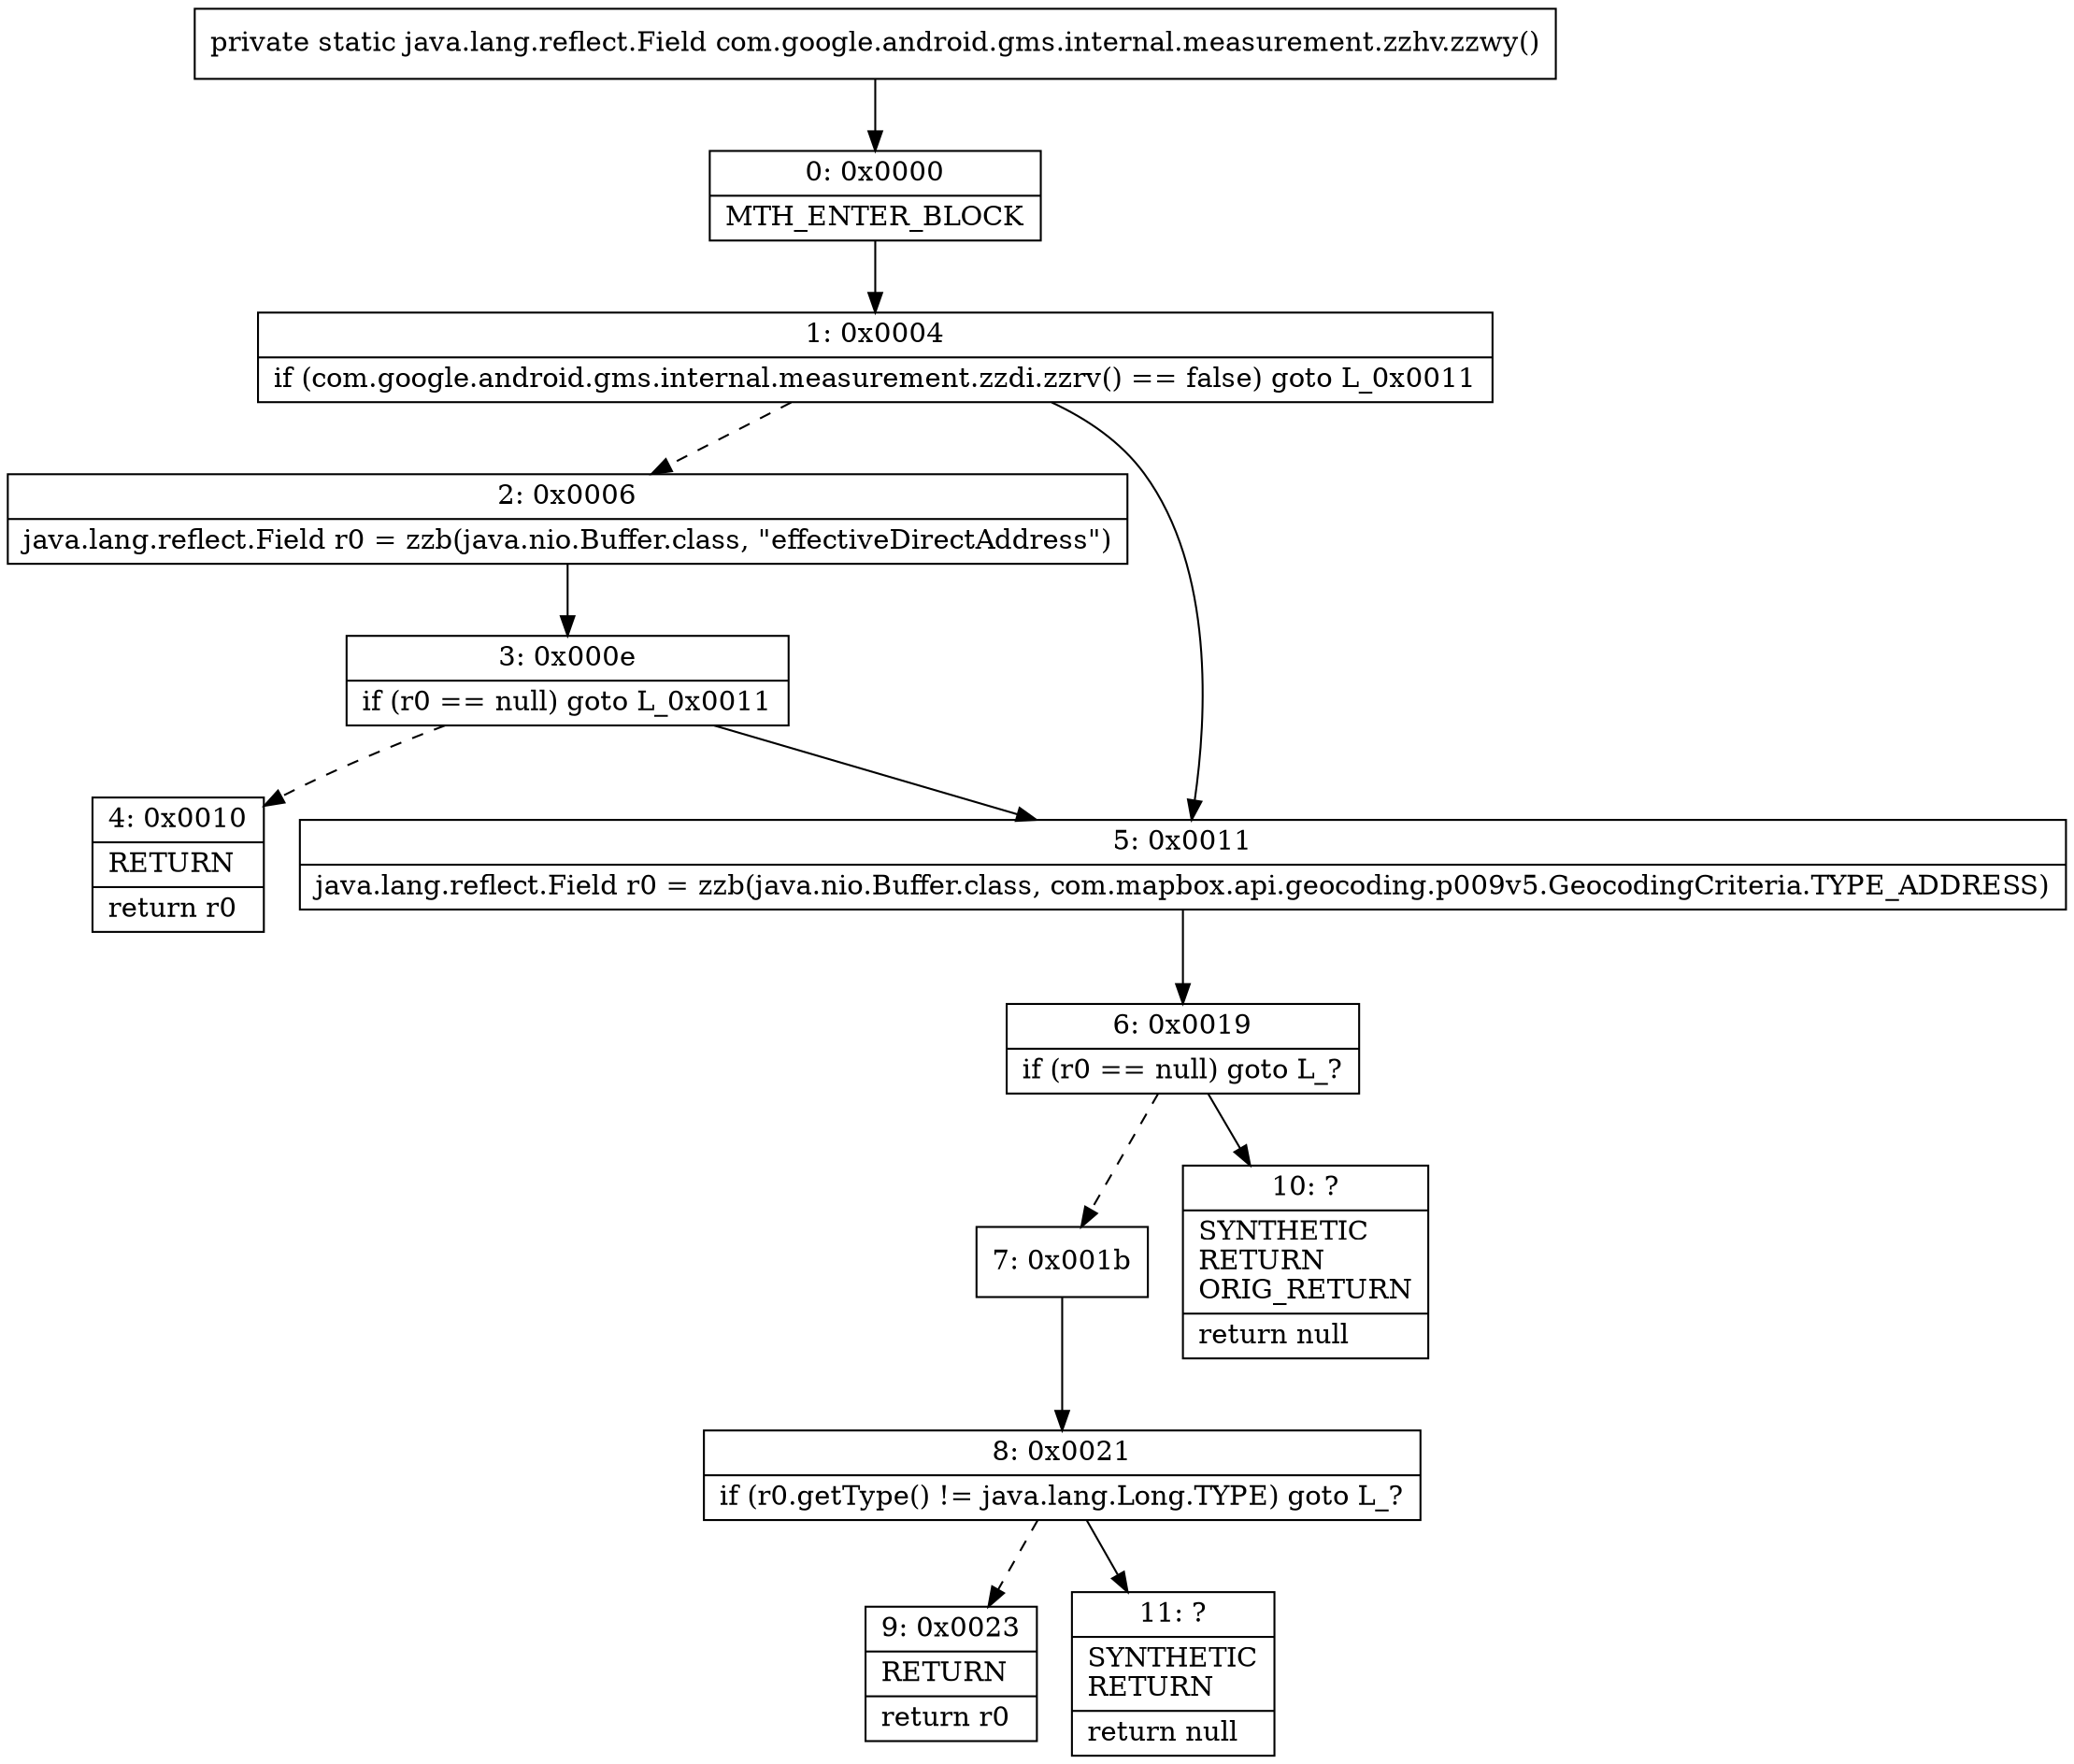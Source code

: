 digraph "CFG forcom.google.android.gms.internal.measurement.zzhv.zzwy()Ljava\/lang\/reflect\/Field;" {
Node_0 [shape=record,label="{0\:\ 0x0000|MTH_ENTER_BLOCK\l}"];
Node_1 [shape=record,label="{1\:\ 0x0004|if (com.google.android.gms.internal.measurement.zzdi.zzrv() == false) goto L_0x0011\l}"];
Node_2 [shape=record,label="{2\:\ 0x0006|java.lang.reflect.Field r0 = zzb(java.nio.Buffer.class, \"effectiveDirectAddress\")\l}"];
Node_3 [shape=record,label="{3\:\ 0x000e|if (r0 == null) goto L_0x0011\l}"];
Node_4 [shape=record,label="{4\:\ 0x0010|RETURN\l|return r0\l}"];
Node_5 [shape=record,label="{5\:\ 0x0011|java.lang.reflect.Field r0 = zzb(java.nio.Buffer.class, com.mapbox.api.geocoding.p009v5.GeocodingCriteria.TYPE_ADDRESS)\l}"];
Node_6 [shape=record,label="{6\:\ 0x0019|if (r0 == null) goto L_?\l}"];
Node_7 [shape=record,label="{7\:\ 0x001b}"];
Node_8 [shape=record,label="{8\:\ 0x0021|if (r0.getType() != java.lang.Long.TYPE) goto L_?\l}"];
Node_9 [shape=record,label="{9\:\ 0x0023|RETURN\l|return r0\l}"];
Node_10 [shape=record,label="{10\:\ ?|SYNTHETIC\lRETURN\lORIG_RETURN\l|return null\l}"];
Node_11 [shape=record,label="{11\:\ ?|SYNTHETIC\lRETURN\l|return null\l}"];
MethodNode[shape=record,label="{private static java.lang.reflect.Field com.google.android.gms.internal.measurement.zzhv.zzwy() }"];
MethodNode -> Node_0;
Node_0 -> Node_1;
Node_1 -> Node_2[style=dashed];
Node_1 -> Node_5;
Node_2 -> Node_3;
Node_3 -> Node_4[style=dashed];
Node_3 -> Node_5;
Node_5 -> Node_6;
Node_6 -> Node_7[style=dashed];
Node_6 -> Node_10;
Node_7 -> Node_8;
Node_8 -> Node_9[style=dashed];
Node_8 -> Node_11;
}

